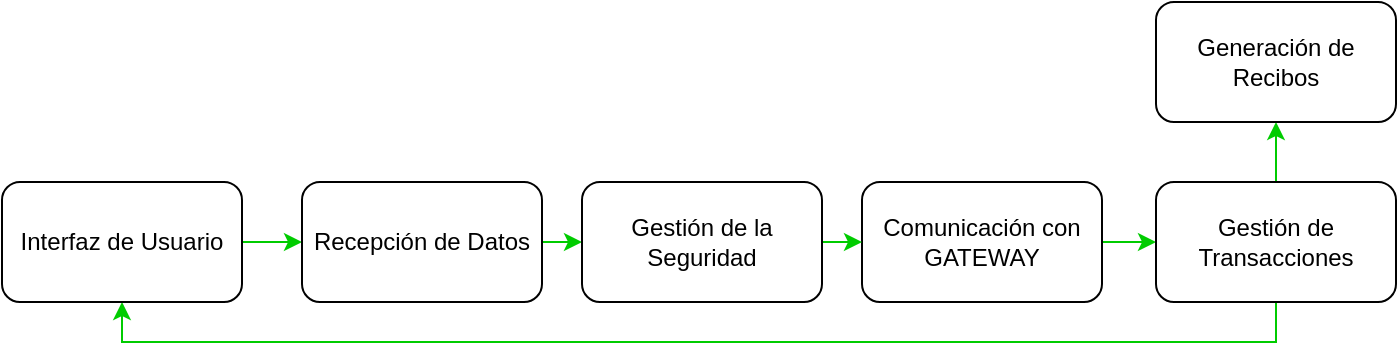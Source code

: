 <mxfile version="24.8.6">
  <diagram name="Página-1" id="hcnwpIhDybfZjAAbi75m">
    <mxGraphModel dx="1122" dy="484" grid="1" gridSize="10" guides="1" tooltips="1" connect="1" arrows="1" fold="1" page="1" pageScale="1" pageWidth="827" pageHeight="1169" math="0" shadow="0">
      <root>
        <mxCell id="0" />
        <mxCell id="1" parent="0" />
        <mxCell id="ZFplOWOghQXaEzB4oS0H-19" style="edgeStyle=orthogonalEdgeStyle;rounded=0;orthogonalLoop=1;jettySize=auto;html=1;exitX=1;exitY=0.5;exitDx=0;exitDy=0;entryX=0;entryY=0.5;entryDx=0;entryDy=0;strokeColor=#00CC00;" edge="1" parent="1" source="ZFplOWOghQXaEzB4oS0H-2" target="ZFplOWOghQXaEzB4oS0H-4">
          <mxGeometry relative="1" as="geometry" />
        </mxCell>
        <mxCell id="ZFplOWOghQXaEzB4oS0H-2" value="Comunicación con GATEWAY" style="rounded=1;whiteSpace=wrap;html=1;" vertex="1" parent="1">
          <mxGeometry x="495" y="290" width="120" height="60" as="geometry" />
        </mxCell>
        <mxCell id="ZFplOWOghQXaEzB4oS0H-28" style="edgeStyle=orthogonalEdgeStyle;rounded=0;orthogonalLoop=1;jettySize=auto;html=1;exitX=0.5;exitY=1;exitDx=0;exitDy=0;entryX=0.5;entryY=1;entryDx=0;entryDy=0;fillColor=#00CC00;strokeColor=#00CC00;" edge="1" parent="1" source="ZFplOWOghQXaEzB4oS0H-4" target="ZFplOWOghQXaEzB4oS0H-6">
          <mxGeometry relative="1" as="geometry" />
        </mxCell>
        <mxCell id="ZFplOWOghQXaEzB4oS0H-29" style="edgeStyle=orthogonalEdgeStyle;rounded=0;orthogonalLoop=1;jettySize=auto;html=1;exitX=0.5;exitY=0;exitDx=0;exitDy=0;entryX=0.5;entryY=1;entryDx=0;entryDy=0;strokeColor=#00CC00;" edge="1" parent="1" source="ZFplOWOghQXaEzB4oS0H-4" target="ZFplOWOghQXaEzB4oS0H-5">
          <mxGeometry relative="1" as="geometry" />
        </mxCell>
        <mxCell id="ZFplOWOghQXaEzB4oS0H-4" value="Gestión de Transacciones" style="rounded=1;whiteSpace=wrap;html=1;" vertex="1" parent="1">
          <mxGeometry x="642" y="290" width="120" height="60" as="geometry" />
        </mxCell>
        <mxCell id="ZFplOWOghQXaEzB4oS0H-5" value="Generación de Recibos" style="rounded=1;whiteSpace=wrap;html=1;" vertex="1" parent="1">
          <mxGeometry x="642" y="200" width="120" height="60" as="geometry" />
        </mxCell>
        <mxCell id="ZFplOWOghQXaEzB4oS0H-17" style="edgeStyle=orthogonalEdgeStyle;rounded=0;orthogonalLoop=1;jettySize=auto;html=1;exitX=1;exitY=0.5;exitDx=0;exitDy=0;entryX=0;entryY=0.5;entryDx=0;entryDy=0;strokeColor=#00CC00;" edge="1" parent="1" source="ZFplOWOghQXaEzB4oS0H-6" target="ZFplOWOghQXaEzB4oS0H-7">
          <mxGeometry relative="1" as="geometry">
            <mxPoint x="235" y="310" as="sourcePoint" />
            <mxPoint x="391" y="250" as="targetPoint" />
          </mxGeometry>
        </mxCell>
        <mxCell id="ZFplOWOghQXaEzB4oS0H-6" value="Interfaz de Usuario" style="rounded=1;whiteSpace=wrap;html=1;" vertex="1" parent="1">
          <mxGeometry x="65" y="290" width="120" height="60" as="geometry" />
        </mxCell>
        <mxCell id="ZFplOWOghQXaEzB4oS0H-24" style="edgeStyle=orthogonalEdgeStyle;rounded=0;orthogonalLoop=1;jettySize=auto;html=1;exitX=1;exitY=0.5;exitDx=0;exitDy=0;entryX=0;entryY=0.5;entryDx=0;entryDy=0;strokeColor=#00CC00;" edge="1" parent="1" source="ZFplOWOghQXaEzB4oS0H-7" target="ZFplOWOghQXaEzB4oS0H-8">
          <mxGeometry relative="1" as="geometry" />
        </mxCell>
        <mxCell id="ZFplOWOghQXaEzB4oS0H-7" value="&lt;div&gt;Recepción de Datos&lt;/div&gt;" style="rounded=1;whiteSpace=wrap;html=1;" vertex="1" parent="1">
          <mxGeometry x="215" y="290" width="120" height="60" as="geometry" />
        </mxCell>
        <mxCell id="ZFplOWOghQXaEzB4oS0H-25" style="edgeStyle=orthogonalEdgeStyle;rounded=0;orthogonalLoop=1;jettySize=auto;html=1;exitX=1;exitY=0.5;exitDx=0;exitDy=0;entryX=0;entryY=0.5;entryDx=0;entryDy=0;strokeColor=#00CC00;" edge="1" parent="1" source="ZFplOWOghQXaEzB4oS0H-8" target="ZFplOWOghQXaEzB4oS0H-2">
          <mxGeometry relative="1" as="geometry" />
        </mxCell>
        <mxCell id="ZFplOWOghQXaEzB4oS0H-8" value="Gestión de la Seguridad" style="rounded=1;whiteSpace=wrap;html=1;" vertex="1" parent="1">
          <mxGeometry x="355" y="290" width="120" height="60" as="geometry" />
        </mxCell>
      </root>
    </mxGraphModel>
  </diagram>
</mxfile>
